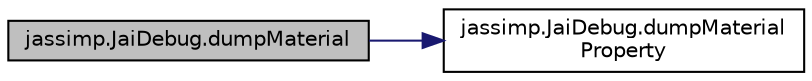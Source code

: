 digraph "jassimp.JaiDebug.dumpMaterial"
{
  edge [fontname="Helvetica",fontsize="10",labelfontname="Helvetica",labelfontsize="10"];
  node [fontname="Helvetica",fontsize="10",shape=record];
  rankdir="LR";
  Node1 [label="jassimp.JaiDebug.dumpMaterial",height=0.2,width=0.4,color="black", fillcolor="grey75", style="filled", fontcolor="black"];
  Node1 -> Node2 [color="midnightblue",fontsize="10",style="solid",fontname="Helvetica"];
  Node2 [label="jassimp.JaiDebug.dumpMaterial\lProperty",height=0.2,width=0.4,color="black", fillcolor="white", style="filled",URL="$classjassimp_1_1_jai_debug.html#a37daf8530c96b02afb27bf0576c1b48b"];
}
